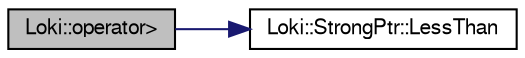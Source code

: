 digraph G
{
  bgcolor="transparent";
  edge [fontname="FreeSans",fontsize="10",labelfontname="FreeSans",labelfontsize="10"];
  node [fontname="FreeSans",fontsize="10",shape=record];
  rankdir=LR;
  Node1 [label="Loki::operator\>",height=0.2,width=0.4,color="black", fillcolor="grey75", style="filled" fontcolor="black"];
  Node1 -> Node2 [color="midnightblue",fontsize="10",style="solid",fontname="FreeSans"];
  Node2 [label="Loki::StrongPtr::LessThan",height=0.2,width=0.4,color="black",URL="$a00135.html#baea90f6e505a2afc662fe07c9c117fa",tooltip="Helper function which can be called to avoid exposing GetPointer function."];
}
